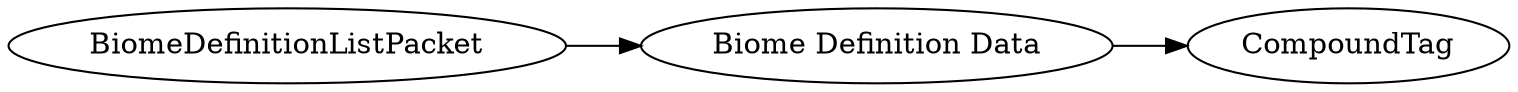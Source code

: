 digraph "BiomeDefinitionListPacket" {
rankdir = LR
0
0 -> 1
1 -> 2

0 [label="BiomeDefinitionListPacket",comment="name: \"BiomeDefinitionListPacket\", typeName: \"\", id: 0, branchId: 122, recurseId: -1, attributes: 0, notes: \"\""];
1 [label="Biome Definition Data",comment="name: \"Biome Definition Data\", typeName: \"CompoundTag\", id: 1, branchId: 0, recurseId: -1, attributes: 256, notes: \"CompoundTag containing one object per biome definition:BiomeName: {temperature (float),downfall(float),red_spores (float),blue_spores (float),ash (float),white_ash (float),depth (float),height (float),waterColorR (float),waterColorG (float),waterColorB (float),waterColorA (float),waterTransparency (float),rain (bool),tags (ListTag)name_hash, (std::string)}\""];
2 [label="CompoundTag",comment="name: \"CompoundTag\", typeName: \"\", id: 2, branchId: 0, recurseId: -1, attributes: 512, notes: \"\""];
{ rank = max;2}

}
